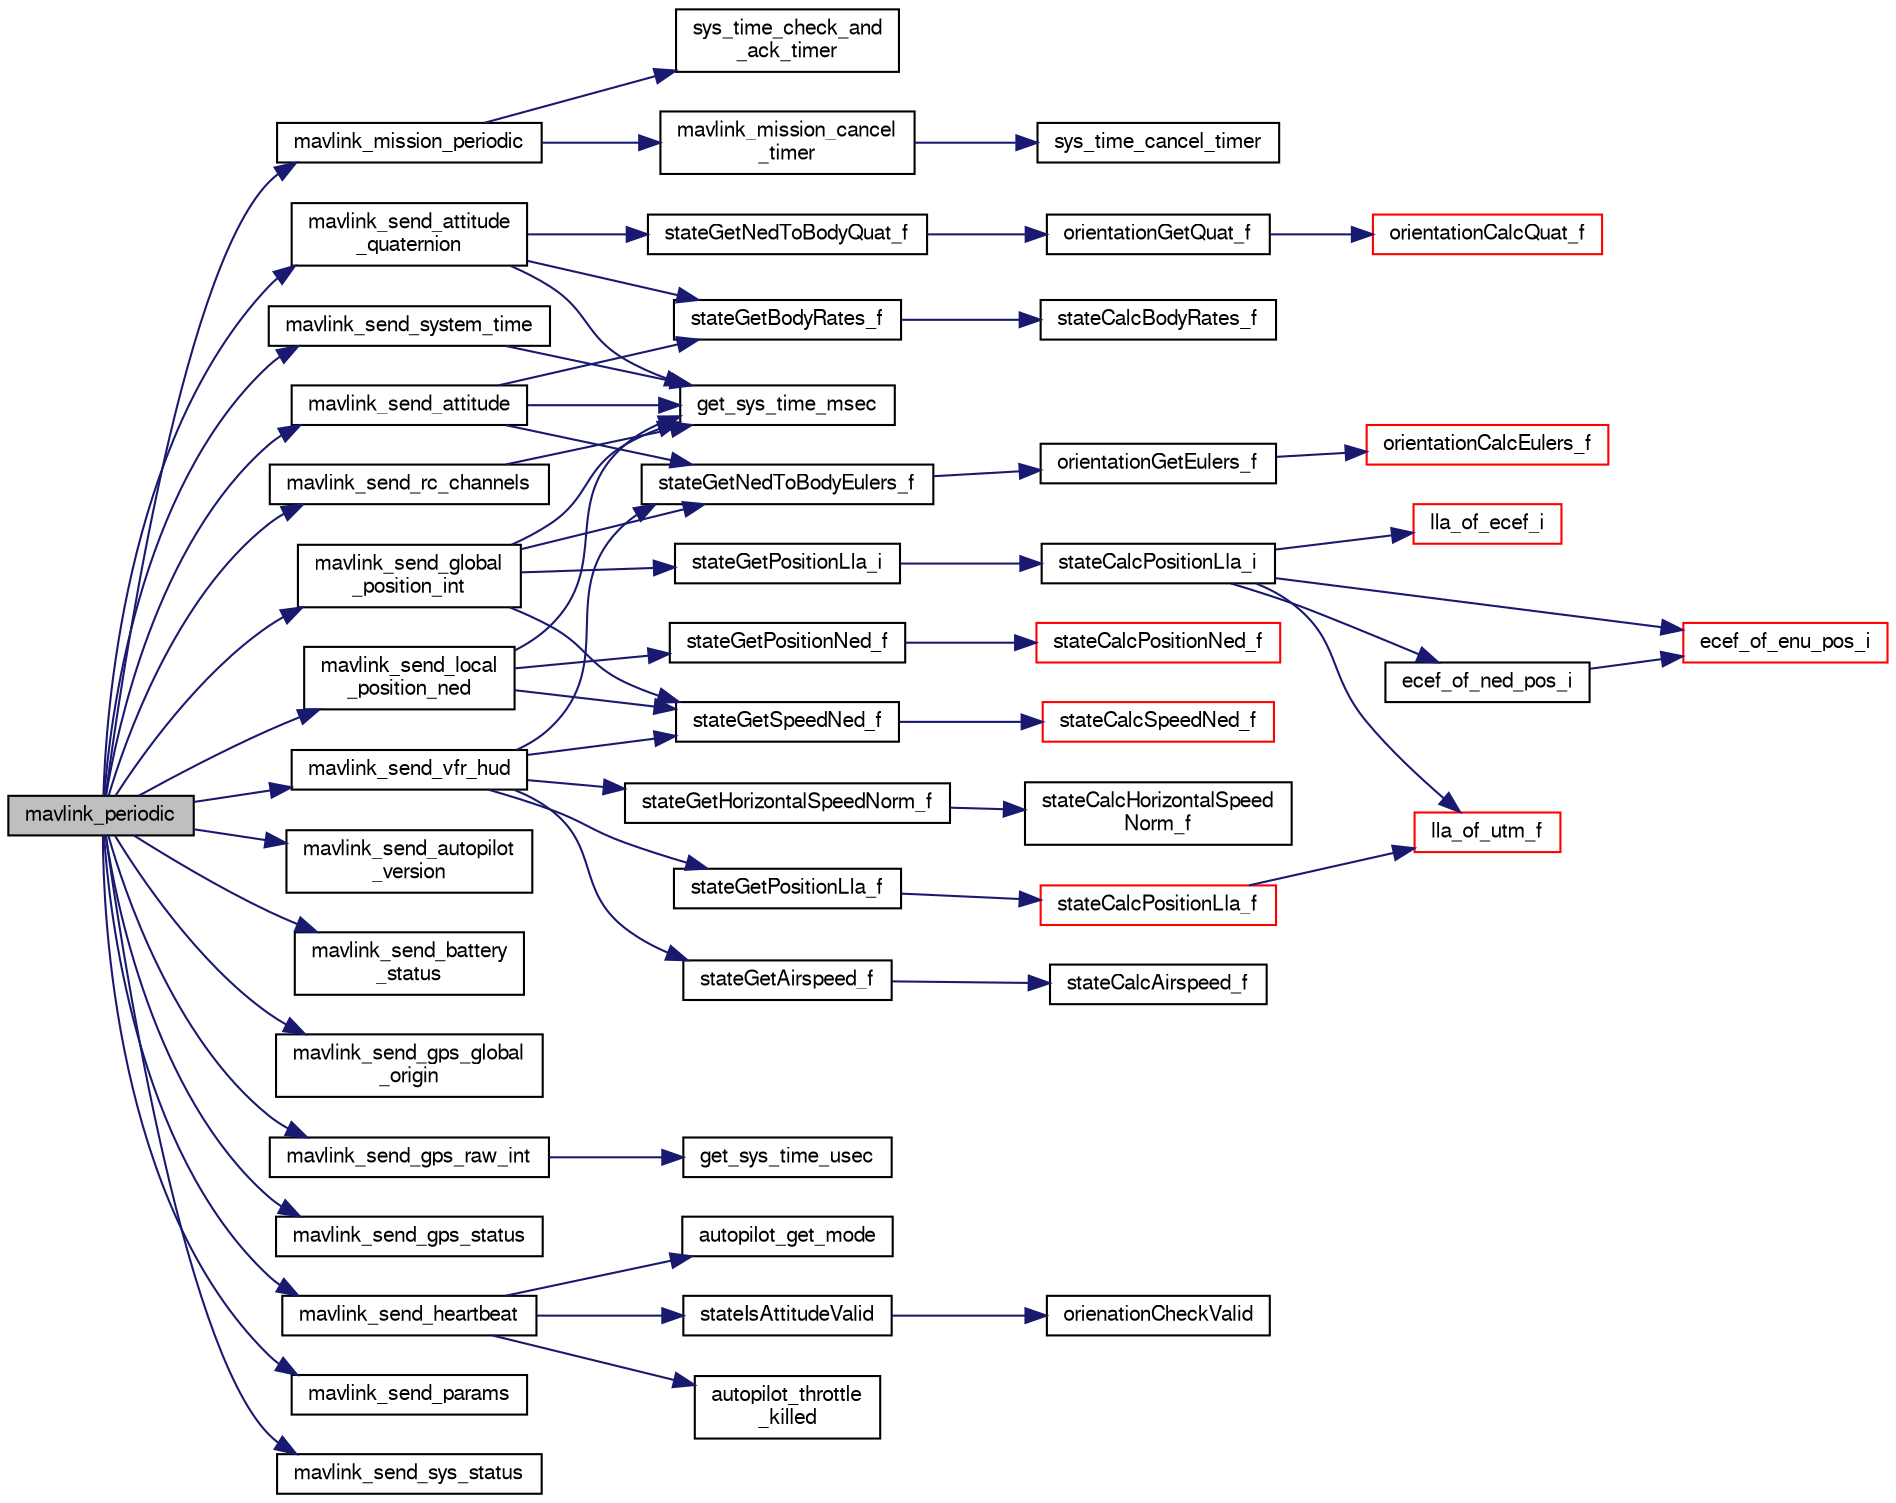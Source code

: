 digraph "mavlink_periodic"
{
  edge [fontname="FreeSans",fontsize="10",labelfontname="FreeSans",labelfontsize="10"];
  node [fontname="FreeSans",fontsize="10",shape=record];
  rankdir="LR";
  Node1 [label="mavlink_periodic",height=0.2,width=0.4,color="black", fillcolor="grey75", style="filled", fontcolor="black"];
  Node1 -> Node2 [color="midnightblue",fontsize="10",style="solid",fontname="FreeSans"];
  Node2 [label="mavlink_mission_periodic",height=0.2,width=0.4,color="black", fillcolor="white", style="filled",URL="$mission__manager_8c.html#ad9ae636b1a452c1354e52e9aeeaa481f",tooltip="update current block and send if changed "];
  Node2 -> Node3 [color="midnightblue",fontsize="10",style="solid",fontname="FreeSans"];
  Node3 [label="sys_time_check_and\l_ack_timer",height=0.2,width=0.4,color="black", fillcolor="white", style="filled",URL="$sys__time_8h.html#a51e98e20394934c8db19022ab2adc4c1",tooltip="Check if timer has elapsed. "];
  Node2 -> Node4 [color="midnightblue",fontsize="10",style="solid",fontname="FreeSans"];
  Node4 [label="mavlink_mission_cancel\l_timer",height=0.2,width=0.4,color="black", fillcolor="white", style="filled",URL="$mission__manager_8c.html#ae84f48d5a61636d61507ccc7f1f9e128"];
  Node4 -> Node5 [color="midnightblue",fontsize="10",style="solid",fontname="FreeSans"];
  Node5 [label="sys_time_cancel_timer",height=0.2,width=0.4,color="black", fillcolor="white", style="filled",URL="$sys__time_8c.html#ac2ade8af0c9fbbf866026d99d60f9769",tooltip="Cancel a system timer by id. "];
  Node1 -> Node6 [color="midnightblue",fontsize="10",style="solid",fontname="FreeSans"];
  Node6 [label="mavlink_send_attitude",height=0.2,width=0.4,color="black", fillcolor="white", style="filled",URL="$mavlink_8c.html#acf9dbe1c46aa63331ca93c34f1a73a9a",tooltip="Send the attitude. "];
  Node6 -> Node7 [color="midnightblue",fontsize="10",style="solid",fontname="FreeSans"];
  Node7 [label="get_sys_time_msec",height=0.2,width=0.4,color="black", fillcolor="white", style="filled",URL="$chibios_2mcu__periph_2sys__time__arch_8c.html#ad3cb294b0d1d74dfb511534b36a17960",tooltip="Get the time in milliseconds since startup. "];
  Node6 -> Node8 [color="midnightblue",fontsize="10",style="solid",fontname="FreeSans"];
  Node8 [label="stateGetNedToBodyEulers_f",height=0.2,width=0.4,color="black", fillcolor="white", style="filled",URL="$group__state__attitude.html#ga9a5e6bac6e7d78e1b33430e73344615b",tooltip="Get vehicle body attitude euler angles (float). "];
  Node8 -> Node9 [color="midnightblue",fontsize="10",style="solid",fontname="FreeSans"];
  Node9 [label="orientationGetEulers_f",height=0.2,width=0.4,color="black", fillcolor="white", style="filled",URL="$group__math__orientation__representation.html#gaaae3838d0b45682d48257d5dbfff3030",tooltip="Get vehicle body attitude euler angles (float). "];
  Node9 -> Node10 [color="midnightblue",fontsize="10",style="solid",fontname="FreeSans"];
  Node10 [label="orientationCalcEulers_f",height=0.2,width=0.4,color="red", fillcolor="white", style="filled",URL="$group__math__orientation__representation.html#ga8b8bf1c74adb971f399f0dd4f84d9388"];
  Node6 -> Node11 [color="midnightblue",fontsize="10",style="solid",fontname="FreeSans"];
  Node11 [label="stateGetBodyRates_f",height=0.2,width=0.4,color="black", fillcolor="white", style="filled",URL="$group__state__rate.html#ga086f10e8804f8e95ace9a2b1cd26a66c",tooltip="Get vehicle body angular rate (float). "];
  Node11 -> Node12 [color="midnightblue",fontsize="10",style="solid",fontname="FreeSans"];
  Node12 [label="stateCalcBodyRates_f",height=0.2,width=0.4,color="black", fillcolor="white", style="filled",URL="$group__state__rate.html#ga52294469408c263566a43c4c903cb3ca"];
  Node1 -> Node13 [color="midnightblue",fontsize="10",style="solid",fontname="FreeSans"];
  Node13 [label="mavlink_send_attitude\l_quaternion",height=0.2,width=0.4,color="black", fillcolor="white", style="filled",URL="$mavlink_8c.html#a6a99bc39299168db89d0b0ad07375cfb"];
  Node13 -> Node7 [color="midnightblue",fontsize="10",style="solid",fontname="FreeSans"];
  Node13 -> Node14 [color="midnightblue",fontsize="10",style="solid",fontname="FreeSans"];
  Node14 [label="stateGetNedToBodyQuat_f",height=0.2,width=0.4,color="black", fillcolor="white", style="filled",URL="$group__state__attitude.html#gae03bd8f94b7150506835b77060b73311",tooltip="Get vehicle body attitude quaternion (float). "];
  Node14 -> Node15 [color="midnightblue",fontsize="10",style="solid",fontname="FreeSans"];
  Node15 [label="orientationGetQuat_f",height=0.2,width=0.4,color="black", fillcolor="white", style="filled",URL="$group__math__orientation__representation.html#ga4bc38966bac43e1f55b2f042d8f2e411",tooltip="Get vehicle body attitude quaternion (float). "];
  Node15 -> Node16 [color="midnightblue",fontsize="10",style="solid",fontname="FreeSans"];
  Node16 [label="orientationCalcQuat_f",height=0.2,width=0.4,color="red", fillcolor="white", style="filled",URL="$group__math__orientation__representation.html#ga33edf7d5bd278bed617fb5aa88559dc2"];
  Node13 -> Node11 [color="midnightblue",fontsize="10",style="solid",fontname="FreeSans"];
  Node1 -> Node17 [color="midnightblue",fontsize="10",style="solid",fontname="FreeSans"];
  Node17 [label="mavlink_send_autopilot\l_version",height=0.2,width=0.4,color="black", fillcolor="white", style="filled",URL="$mavlink_8c.html#a1297c21f1829da1a6e581aa98929e494"];
  Node1 -> Node18 [color="midnightblue",fontsize="10",style="solid",fontname="FreeSans"];
  Node18 [label="mavlink_send_battery\l_status",height=0.2,width=0.4,color="black", fillcolor="white", style="filled",URL="$mavlink_8c.html#a69b54d7a5d0429f7bcd39568475a598b"];
  Node1 -> Node19 [color="midnightblue",fontsize="10",style="solid",fontname="FreeSans"];
  Node19 [label="mavlink_send_global\l_position_int",height=0.2,width=0.4,color="black", fillcolor="white", style="filled",URL="$mavlink_8c.html#a69b29097db843b873c8b348c837cfd03"];
  Node19 -> Node8 [color="midnightblue",fontsize="10",style="solid",fontname="FreeSans"];
  Node19 -> Node20 [color="midnightblue",fontsize="10",style="solid",fontname="FreeSans"];
  Node20 [label="stateGetPositionLla_i",height=0.2,width=0.4,color="black", fillcolor="white", style="filled",URL="$group__state__position.html#ga99473409b740a26c0e2b9a5bd8e9defb",tooltip="Get position in LLA coordinates (int). "];
  Node20 -> Node21 [color="midnightblue",fontsize="10",style="solid",fontname="FreeSans"];
  Node21 [label="stateCalcPositionLla_i",height=0.2,width=0.4,color="black", fillcolor="white", style="filled",URL="$group__state__position.html#gad0fedf046f198eace06305e56fc7a0f8",tooltip="Calculate LLA (int) from any other available representation. "];
  Node21 -> Node22 [color="midnightblue",fontsize="10",style="solid",fontname="FreeSans"];
  Node22 [label="lla_of_ecef_i",height=0.2,width=0.4,color="red", fillcolor="white", style="filled",URL="$group__math__geodetic__int.html#gaea47a32071c2427f895fcb1df32c4e23",tooltip="Convert a ECEF to LLA. "];
  Node21 -> Node23 [color="midnightblue",fontsize="10",style="solid",fontname="FreeSans"];
  Node23 [label="lla_of_utm_f",height=0.2,width=0.4,color="red", fillcolor="white", style="filled",URL="$pprz__geodetic__float_8c.html#a30c2e47ec9a898079c04e8b08496b455"];
  Node21 -> Node24 [color="midnightblue",fontsize="10",style="solid",fontname="FreeSans"];
  Node24 [label="ecef_of_ned_pos_i",height=0.2,width=0.4,color="black", fillcolor="white", style="filled",URL="$group__math__geodetic__int.html#gaf92579b72a2adb1aaac73fae89553fca",tooltip="Convert a local NED position to ECEF. "];
  Node24 -> Node25 [color="midnightblue",fontsize="10",style="solid",fontname="FreeSans"];
  Node25 [label="ecef_of_enu_pos_i",height=0.2,width=0.4,color="red", fillcolor="white", style="filled",URL="$group__math__geodetic__int.html#gaaeff7441301129ca712e828b9b4f474e",tooltip="Convert a local ENU position to ECEF. "];
  Node21 -> Node25 [color="midnightblue",fontsize="10",style="solid",fontname="FreeSans"];
  Node19 -> Node7 [color="midnightblue",fontsize="10",style="solid",fontname="FreeSans"];
  Node19 -> Node26 [color="midnightblue",fontsize="10",style="solid",fontname="FreeSans"];
  Node26 [label="stateGetSpeedNed_f",height=0.2,width=0.4,color="black", fillcolor="white", style="filled",URL="$group__state__velocity.html#ga50a44ddecd4b2517b549549e953ffea2",tooltip="Get ground speed in local NED coordinates (float). "];
  Node26 -> Node27 [color="midnightblue",fontsize="10",style="solid",fontname="FreeSans"];
  Node27 [label="stateCalcSpeedNed_f",height=0.2,width=0.4,color="red", fillcolor="white", style="filled",URL="$group__state__velocity.html#ga440e1db9aa0854e8cea50670d7055450"];
  Node1 -> Node28 [color="midnightblue",fontsize="10",style="solid",fontname="FreeSans"];
  Node28 [label="mavlink_send_gps_global\l_origin",height=0.2,width=0.4,color="black", fillcolor="white", style="filled",URL="$mavlink_8c.html#a4371947509e8a4bdaaecfcb382e6a889"];
  Node1 -> Node29 [color="midnightblue",fontsize="10",style="solid",fontname="FreeSans"];
  Node29 [label="mavlink_send_gps_raw_int",height=0.2,width=0.4,color="black", fillcolor="white", style="filled",URL="$mavlink_8c.html#a45bb8314829a986bef34a96d1d19e18a"];
  Node29 -> Node30 [color="midnightblue",fontsize="10",style="solid",fontname="FreeSans"];
  Node30 [label="get_sys_time_usec",height=0.2,width=0.4,color="black", fillcolor="white", style="filled",URL="$chibios_2mcu__periph_2sys__time__arch_8c.html#a7ddfef1f78a56c6b4c4c536b5d670bfb",tooltip="Get the time in microseconds since startup. "];
  Node1 -> Node31 [color="midnightblue",fontsize="10",style="solid",fontname="FreeSans"];
  Node31 [label="mavlink_send_gps_status",height=0.2,width=0.4,color="black", fillcolor="white", style="filled",URL="$mavlink_8c.html#ab96c8a517287966a178c6478b3aa8e09",tooltip="Send gps status. "];
  Node1 -> Node32 [color="midnightblue",fontsize="10",style="solid",fontname="FreeSans"];
  Node32 [label="mavlink_send_heartbeat",height=0.2,width=0.4,color="black", fillcolor="white", style="filled",URL="$mavlink_8c.html#ae98ab788a5e6674a7e1895edc0b898b1",tooltip="Send a heartbeat. "];
  Node32 -> Node33 [color="midnightblue",fontsize="10",style="solid",fontname="FreeSans"];
  Node33 [label="autopilot_get_mode",height=0.2,width=0.4,color="black", fillcolor="white", style="filled",URL="$autopilot_8c.html#a23af2ac2d4bcb9b71c869a409de61cc4",tooltip="get autopilot mode "];
  Node32 -> Node34 [color="midnightblue",fontsize="10",style="solid",fontname="FreeSans"];
  Node34 [label="stateIsAttitudeValid",height=0.2,width=0.4,color="black", fillcolor="white", style="filled",URL="$group__state__attitude.html#ga5f950379a74a7915c0d28336d5ec26ac",tooltip="Test if attitudes are valid. "];
  Node34 -> Node35 [color="midnightblue",fontsize="10",style="solid",fontname="FreeSans"];
  Node35 [label="orienationCheckValid",height=0.2,width=0.4,color="black", fillcolor="white", style="filled",URL="$group__math__orientation__representation.html#ga6037b8cf7c0b5d44eeb596ca6804fdc0",tooltip="Test if orientations are valid. "];
  Node32 -> Node36 [color="midnightblue",fontsize="10",style="solid",fontname="FreeSans"];
  Node36 [label="autopilot_throttle\l_killed",height=0.2,width=0.4,color="black", fillcolor="white", style="filled",URL="$autopilot_8c.html#ad0636a1ccc27b07219072341aec524d8",tooltip="get kill status "];
  Node1 -> Node37 [color="midnightblue",fontsize="10",style="solid",fontname="FreeSans"];
  Node37 [label="mavlink_send_local\l_position_ned",height=0.2,width=0.4,color="black", fillcolor="white", style="filled",URL="$mavlink_8c.html#acf27b8ebaf73137224cee8453df530a8"];
  Node37 -> Node7 [color="midnightblue",fontsize="10",style="solid",fontname="FreeSans"];
  Node37 -> Node38 [color="midnightblue",fontsize="10",style="solid",fontname="FreeSans"];
  Node38 [label="stateGetPositionNed_f",height=0.2,width=0.4,color="black", fillcolor="white", style="filled",URL="$group__state__position.html#gac1b41866b307723e3ad8ddd566d4f627",tooltip="Get position in local NED coordinates (float). "];
  Node38 -> Node39 [color="midnightblue",fontsize="10",style="solid",fontname="FreeSans"];
  Node39 [label="stateCalcPositionNed_f",height=0.2,width=0.4,color="red", fillcolor="white", style="filled",URL="$group__state__position.html#ga480ea806b0ffe839df24d856b7ce0261"];
  Node37 -> Node26 [color="midnightblue",fontsize="10",style="solid",fontname="FreeSans"];
  Node1 -> Node40 [color="midnightblue",fontsize="10",style="solid",fontname="FreeSans"];
  Node40 [label="mavlink_send_params",height=0.2,width=0.4,color="black", fillcolor="white", style="filled",URL="$mavlink_8c.html#aa79e0145180ef35eedc14859ef02adda",tooltip="Send the parameters. "];
  Node1 -> Node41 [color="midnightblue",fontsize="10",style="solid",fontname="FreeSans"];
  Node41 [label="mavlink_send_rc_channels",height=0.2,width=0.4,color="black", fillcolor="white", style="filled",URL="$mavlink_8c.html#aa724c38fa2b73a866f85cf747f3bc72f"];
  Node41 -> Node7 [color="midnightblue",fontsize="10",style="solid",fontname="FreeSans"];
  Node1 -> Node42 [color="midnightblue",fontsize="10",style="solid",fontname="FreeSans"];
  Node42 [label="mavlink_send_sys_status",height=0.2,width=0.4,color="black", fillcolor="white", style="filled",URL="$mavlink_8c.html#aeed449973f2c990ea479d94e33c3f519",tooltip="Send the system status. "];
  Node1 -> Node43 [color="midnightblue",fontsize="10",style="solid",fontname="FreeSans"];
  Node43 [label="mavlink_send_system_time",height=0.2,width=0.4,color="black", fillcolor="white", style="filled",URL="$mavlink_8c.html#a160010097f6fb718c579d8470a9d72cf",tooltip="Send SYSTEM_TIME. "];
  Node43 -> Node7 [color="midnightblue",fontsize="10",style="solid",fontname="FreeSans"];
  Node1 -> Node44 [color="midnightblue",fontsize="10",style="solid",fontname="FreeSans"];
  Node44 [label="mavlink_send_vfr_hud",height=0.2,width=0.4,color="black", fillcolor="white", style="filled",URL="$mavlink_8c.html#a8c8fd474a91b126a5f74296017672ddc",tooltip="Send Metrics typically displayed on a HUD for fixed wing aircraft. "];
  Node44 -> Node8 [color="midnightblue",fontsize="10",style="solid",fontname="FreeSans"];
  Node44 -> Node45 [color="midnightblue",fontsize="10",style="solid",fontname="FreeSans"];
  Node45 [label="stateGetAirspeed_f",height=0.2,width=0.4,color="black", fillcolor="white", style="filled",URL="$group__state__wind__airspeed.html#gab0cc6ebb3671ec1b34ac2c33f11c6b26",tooltip="Get airspeed (float). "];
  Node45 -> Node46 [color="midnightblue",fontsize="10",style="solid",fontname="FreeSans"];
  Node46 [label="stateCalcAirspeed_f",height=0.2,width=0.4,color="black", fillcolor="white", style="filled",URL="$group__state__wind__airspeed.html#gac2516cd42b66afab524662b27fd96cd5"];
  Node44 -> Node47 [color="midnightblue",fontsize="10",style="solid",fontname="FreeSans"];
  Node47 [label="stateGetHorizontalSpeedNorm_f",height=0.2,width=0.4,color="black", fillcolor="white", style="filled",URL="$group__state__velocity.html#ga1396b84069296dc0353f25281a472c08",tooltip="Get norm of horizontal ground speed (float). "];
  Node47 -> Node48 [color="midnightblue",fontsize="10",style="solid",fontname="FreeSans"];
  Node48 [label="stateCalcHorizontalSpeed\lNorm_f",height=0.2,width=0.4,color="black", fillcolor="white", style="filled",URL="$group__state__velocity.html#ga990849172b82f2e3bc1ab9da2395c9c4"];
  Node44 -> Node49 [color="midnightblue",fontsize="10",style="solid",fontname="FreeSans"];
  Node49 [label="stateGetPositionLla_f",height=0.2,width=0.4,color="black", fillcolor="white", style="filled",URL="$group__state__position.html#gabd04faa28d1792450eaa4a3f22066055",tooltip="Get position in LLA coordinates (float). "];
  Node49 -> Node50 [color="midnightblue",fontsize="10",style="solid",fontname="FreeSans"];
  Node50 [label="stateCalcPositionLla_f",height=0.2,width=0.4,color="red", fillcolor="white", style="filled",URL="$group__state__position.html#gaac3f376669ccf9575fb91e78ae4954f7"];
  Node50 -> Node23 [color="midnightblue",fontsize="10",style="solid",fontname="FreeSans"];
  Node44 -> Node26 [color="midnightblue",fontsize="10",style="solid",fontname="FreeSans"];
}
